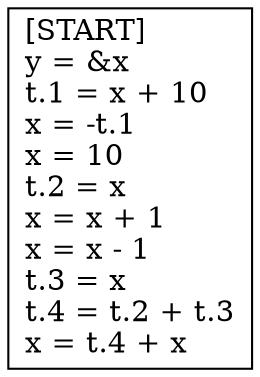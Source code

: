 digraph {
  node [shape=box]
  START [label="[START]\ly = &x\lt.1 = x + 10\lx = -t.1\lx = 10\lt.2 = x\lx = x + 1\lx = x - 1\lt.3 = x\lt.4 = t.2 + t.3\lx = t.4 + x\l"];
}
